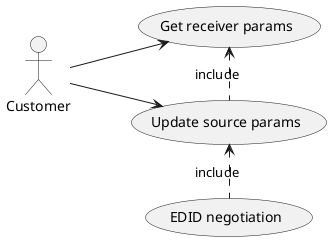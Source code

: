 @startuml EDID Negotiation Use Cases
left to right direction

:Customer:

(Get receiver params)
(Update source params)
(EDID negotiation)

:Customer: --> (Update source params)
:Customer: --> (Get receiver params)
(Get receiver params) <.right. (Update source params) : include
(Update source params) <.right. (EDID negotiation) : include

@enduml

"AS a user with a laptop that connected to an HDMI-IPMX encoder that is connected through a network to an IPMX-HDMI decoder plugged into an HDMI monitor with EDID, I would like to be able to plug my laptop in and have the best video resolution displayed.

AS a Pro AV installer, I've added new monitors digital signage system that uses IPMX to transport video to my displays. When I plug them in, they negotiate to 4K60, but the rest of the monitors are 1080p. I need the system to play my digital signage content on all of my system's monitors. 

AS a Pro AV installer, I have developed some in house EDID software that reads the more detailed data from the monitor, such serial numbers, manufacture date and color management information. When I make video walls for customers, I use IPMX AV over IP hardware to deliver content. I would like to be able to read the EDID representation from my monitors into my home-built software, so that I can use that information to adjust the monitors and manage my system.

AS a Manufacturer, I have a serial port protocol that I provide to my users as a method to control/read my device's settings. Because the devices on either end have a serial port, I still need to support this method of communication, even though there is a network in between. I need to be able to represent the RS232/422 interfaces on my devices so that my users can connect devices together that must communicate serially.

AS a Manufacturer, I have provide a serial port so that my device can control a collection of monitors that I have a control library for. I need a way to represent RS232/422 ports on my NMOS devices, so that I can control attached hardware that communicates with this method. I need to be able to GET/PUT serial port settings, so that the NMOS Device and the connected device can communicate with each other.

AS a Pro AV Installer, I have purchased an IPMX device that has a set of 4 GPIO ports, which is perfect for my ""Meeting room is busy"" signal, and as a signal to start the video recording system. Also, if the recorder has an error, I need to be able to read the GPIO event from the recording device. With the NMOS API, I'm able integrate these ""devices"" into my system by labeling the IO ports and subscribing and/or PUTting to them in my application. "